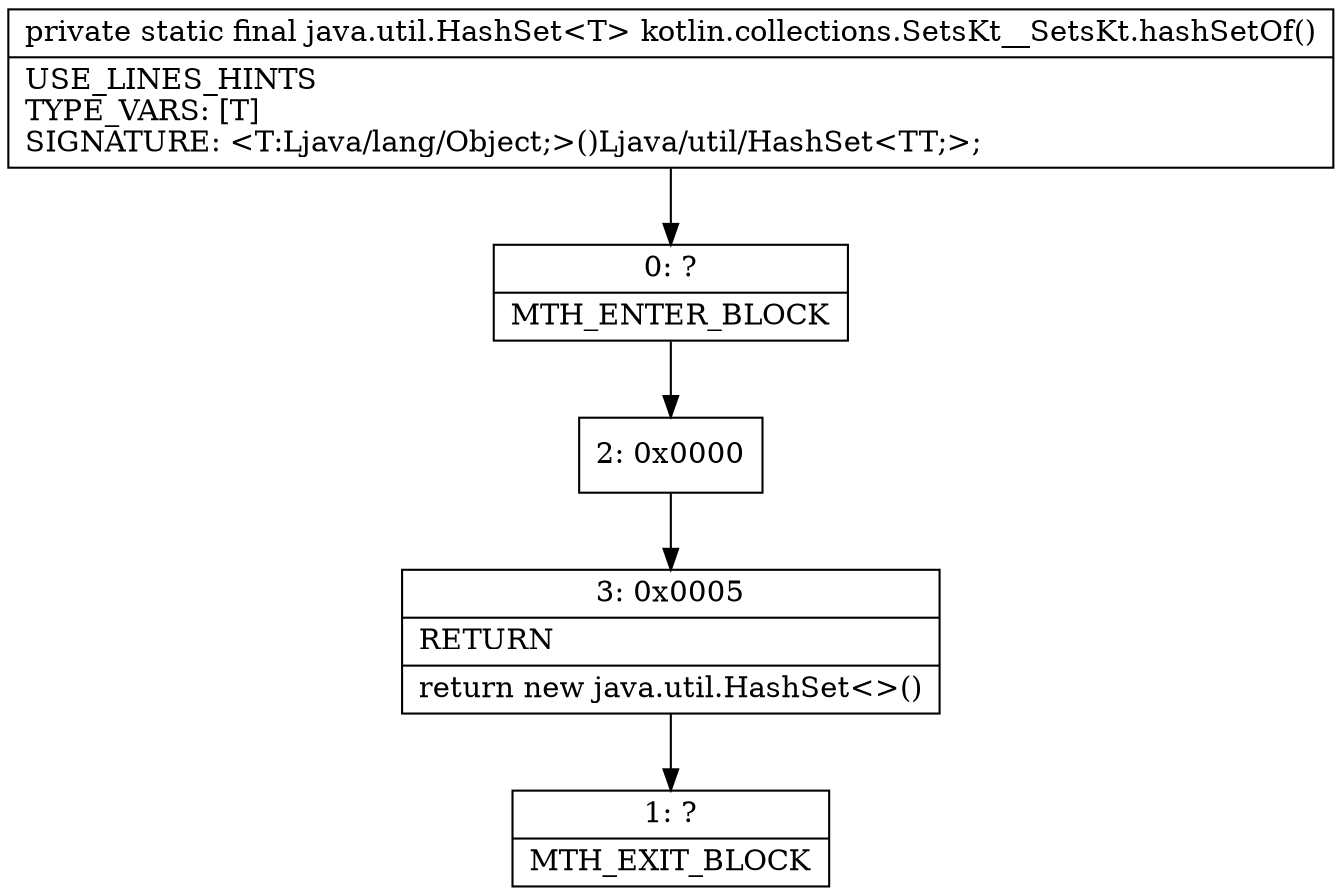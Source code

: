 digraph "CFG forkotlin.collections.SetsKt__SetsKt.hashSetOf()Ljava\/util\/HashSet;" {
Node_0 [shape=record,label="{0\:\ ?|MTH_ENTER_BLOCK\l}"];
Node_2 [shape=record,label="{2\:\ 0x0000}"];
Node_3 [shape=record,label="{3\:\ 0x0005|RETURN\l|return new java.util.HashSet\<\>()\l}"];
Node_1 [shape=record,label="{1\:\ ?|MTH_EXIT_BLOCK\l}"];
MethodNode[shape=record,label="{private static final java.util.HashSet\<T\> kotlin.collections.SetsKt__SetsKt.hashSetOf()  | USE_LINES_HINTS\lTYPE_VARS: [T]\lSIGNATURE: \<T:Ljava\/lang\/Object;\>()Ljava\/util\/HashSet\<TT;\>;\l}"];
MethodNode -> Node_0;Node_0 -> Node_2;
Node_2 -> Node_3;
Node_3 -> Node_1;
}

